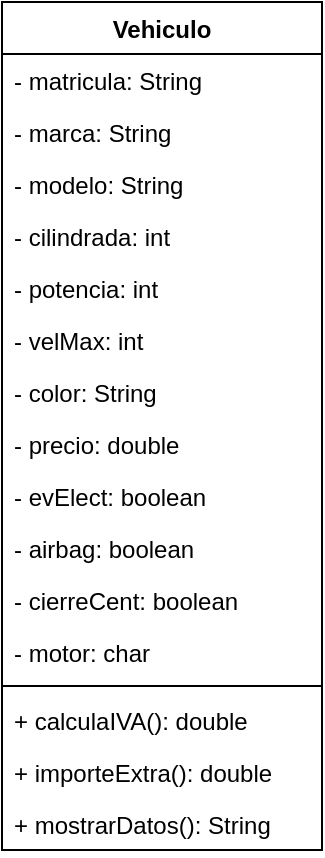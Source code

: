 <mxfile version="21.7.5" type="device">
  <diagram name="Página-1" id="uf9awKVFrkdHFCYC6Ivq">
    <mxGraphModel dx="712" dy="827" grid="1" gridSize="10" guides="1" tooltips="1" connect="1" arrows="1" fold="1" page="1" pageScale="1" pageWidth="1169" pageHeight="827" math="0" shadow="0">
      <root>
        <mxCell id="0" />
        <mxCell id="1" parent="0" />
        <mxCell id="j3yJdKM7-puVtpjbJqIA-1" value="Vehiculo" style="swimlane;fontStyle=1;align=center;verticalAlign=top;childLayout=stackLayout;horizontal=1;startSize=26;horizontalStack=0;resizeParent=1;resizeParentMax=0;resizeLast=0;collapsible=1;marginBottom=0;whiteSpace=wrap;html=1;" vertex="1" parent="1">
          <mxGeometry x="100" y="220" width="160" height="424" as="geometry" />
        </mxCell>
        <mxCell id="j3yJdKM7-puVtpjbJqIA-2" value="- matricula: String" style="text;strokeColor=none;fillColor=none;align=left;verticalAlign=top;spacingLeft=4;spacingRight=4;overflow=hidden;rotatable=0;points=[[0,0.5],[1,0.5]];portConstraint=eastwest;whiteSpace=wrap;html=1;" vertex="1" parent="j3yJdKM7-puVtpjbJqIA-1">
          <mxGeometry y="26" width="160" height="26" as="geometry" />
        </mxCell>
        <mxCell id="j3yJdKM7-puVtpjbJqIA-5" value="- marca: String" style="text;strokeColor=none;fillColor=none;align=left;verticalAlign=top;spacingLeft=4;spacingRight=4;overflow=hidden;rotatable=0;points=[[0,0.5],[1,0.5]];portConstraint=eastwest;whiteSpace=wrap;html=1;" vertex="1" parent="j3yJdKM7-puVtpjbJqIA-1">
          <mxGeometry y="52" width="160" height="26" as="geometry" />
        </mxCell>
        <mxCell id="j3yJdKM7-puVtpjbJqIA-6" value="- modelo: String" style="text;strokeColor=none;fillColor=none;align=left;verticalAlign=top;spacingLeft=4;spacingRight=4;overflow=hidden;rotatable=0;points=[[0,0.5],[1,0.5]];portConstraint=eastwest;whiteSpace=wrap;html=1;" vertex="1" parent="j3yJdKM7-puVtpjbJqIA-1">
          <mxGeometry y="78" width="160" height="26" as="geometry" />
        </mxCell>
        <mxCell id="j3yJdKM7-puVtpjbJqIA-7" value="- cilindrada: int" style="text;strokeColor=none;fillColor=none;align=left;verticalAlign=top;spacingLeft=4;spacingRight=4;overflow=hidden;rotatable=0;points=[[0,0.5],[1,0.5]];portConstraint=eastwest;whiteSpace=wrap;html=1;" vertex="1" parent="j3yJdKM7-puVtpjbJqIA-1">
          <mxGeometry y="104" width="160" height="26" as="geometry" />
        </mxCell>
        <mxCell id="j3yJdKM7-puVtpjbJqIA-8" value="- potencia: int" style="text;strokeColor=none;fillColor=none;align=left;verticalAlign=top;spacingLeft=4;spacingRight=4;overflow=hidden;rotatable=0;points=[[0,0.5],[1,0.5]];portConstraint=eastwest;whiteSpace=wrap;html=1;" vertex="1" parent="j3yJdKM7-puVtpjbJqIA-1">
          <mxGeometry y="130" width="160" height="26" as="geometry" />
        </mxCell>
        <mxCell id="j3yJdKM7-puVtpjbJqIA-9" value="- velMax: int" style="text;strokeColor=none;fillColor=none;align=left;verticalAlign=top;spacingLeft=4;spacingRight=4;overflow=hidden;rotatable=0;points=[[0,0.5],[1,0.5]];portConstraint=eastwest;whiteSpace=wrap;html=1;" vertex="1" parent="j3yJdKM7-puVtpjbJqIA-1">
          <mxGeometry y="156" width="160" height="26" as="geometry" />
        </mxCell>
        <mxCell id="j3yJdKM7-puVtpjbJqIA-10" value="- color: String" style="text;strokeColor=none;fillColor=none;align=left;verticalAlign=top;spacingLeft=4;spacingRight=4;overflow=hidden;rotatable=0;points=[[0,0.5],[1,0.5]];portConstraint=eastwest;whiteSpace=wrap;html=1;" vertex="1" parent="j3yJdKM7-puVtpjbJqIA-1">
          <mxGeometry y="182" width="160" height="26" as="geometry" />
        </mxCell>
        <mxCell id="j3yJdKM7-puVtpjbJqIA-11" value="- precio: double" style="text;strokeColor=none;fillColor=none;align=left;verticalAlign=top;spacingLeft=4;spacingRight=4;overflow=hidden;rotatable=0;points=[[0,0.5],[1,0.5]];portConstraint=eastwest;whiteSpace=wrap;html=1;" vertex="1" parent="j3yJdKM7-puVtpjbJqIA-1">
          <mxGeometry y="208" width="160" height="26" as="geometry" />
        </mxCell>
        <mxCell id="j3yJdKM7-puVtpjbJqIA-12" value="- evElect: boolean" style="text;strokeColor=none;fillColor=none;align=left;verticalAlign=top;spacingLeft=4;spacingRight=4;overflow=hidden;rotatable=0;points=[[0,0.5],[1,0.5]];portConstraint=eastwest;whiteSpace=wrap;html=1;" vertex="1" parent="j3yJdKM7-puVtpjbJqIA-1">
          <mxGeometry y="234" width="160" height="26" as="geometry" />
        </mxCell>
        <mxCell id="j3yJdKM7-puVtpjbJqIA-13" value="- airbag: boolean" style="text;strokeColor=none;fillColor=none;align=left;verticalAlign=top;spacingLeft=4;spacingRight=4;overflow=hidden;rotatable=0;points=[[0,0.5],[1,0.5]];portConstraint=eastwest;whiteSpace=wrap;html=1;" vertex="1" parent="j3yJdKM7-puVtpjbJqIA-1">
          <mxGeometry y="260" width="160" height="26" as="geometry" />
        </mxCell>
        <mxCell id="j3yJdKM7-puVtpjbJqIA-14" value="- cierreCent: boolean" style="text;strokeColor=none;fillColor=none;align=left;verticalAlign=top;spacingLeft=4;spacingRight=4;overflow=hidden;rotatable=0;points=[[0,0.5],[1,0.5]];portConstraint=eastwest;whiteSpace=wrap;html=1;" vertex="1" parent="j3yJdKM7-puVtpjbJqIA-1">
          <mxGeometry y="286" width="160" height="26" as="geometry" />
        </mxCell>
        <mxCell id="j3yJdKM7-puVtpjbJqIA-15" value="- motor: char" style="text;strokeColor=none;fillColor=none;align=left;verticalAlign=top;spacingLeft=4;spacingRight=4;overflow=hidden;rotatable=0;points=[[0,0.5],[1,0.5]];portConstraint=eastwest;whiteSpace=wrap;html=1;" vertex="1" parent="j3yJdKM7-puVtpjbJqIA-1">
          <mxGeometry y="312" width="160" height="26" as="geometry" />
        </mxCell>
        <mxCell id="j3yJdKM7-puVtpjbJqIA-3" value="" style="line;strokeWidth=1;fillColor=none;align=left;verticalAlign=middle;spacingTop=-1;spacingLeft=3;spacingRight=3;rotatable=0;labelPosition=right;points=[];portConstraint=eastwest;strokeColor=inherit;" vertex="1" parent="j3yJdKM7-puVtpjbJqIA-1">
          <mxGeometry y="338" width="160" height="8" as="geometry" />
        </mxCell>
        <mxCell id="j3yJdKM7-puVtpjbJqIA-4" value="+ calculaIVA(): double" style="text;strokeColor=none;fillColor=none;align=left;verticalAlign=top;spacingLeft=4;spacingRight=4;overflow=hidden;rotatable=0;points=[[0,0.5],[1,0.5]];portConstraint=eastwest;whiteSpace=wrap;html=1;" vertex="1" parent="j3yJdKM7-puVtpjbJqIA-1">
          <mxGeometry y="346" width="160" height="26" as="geometry" />
        </mxCell>
        <mxCell id="j3yJdKM7-puVtpjbJqIA-16" value="+ importeExtra(): double" style="text;strokeColor=none;fillColor=none;align=left;verticalAlign=top;spacingLeft=4;spacingRight=4;overflow=hidden;rotatable=0;points=[[0,0.5],[1,0.5]];portConstraint=eastwest;whiteSpace=wrap;html=1;" vertex="1" parent="j3yJdKM7-puVtpjbJqIA-1">
          <mxGeometry y="372" width="160" height="26" as="geometry" />
        </mxCell>
        <mxCell id="j3yJdKM7-puVtpjbJqIA-17" value="+ mostrarDatos(): String" style="text;strokeColor=none;fillColor=none;align=left;verticalAlign=top;spacingLeft=4;spacingRight=4;overflow=hidden;rotatable=0;points=[[0,0.5],[1,0.5]];portConstraint=eastwest;whiteSpace=wrap;html=1;" vertex="1" parent="j3yJdKM7-puVtpjbJqIA-1">
          <mxGeometry y="398" width="160" height="26" as="geometry" />
        </mxCell>
      </root>
    </mxGraphModel>
  </diagram>
</mxfile>
